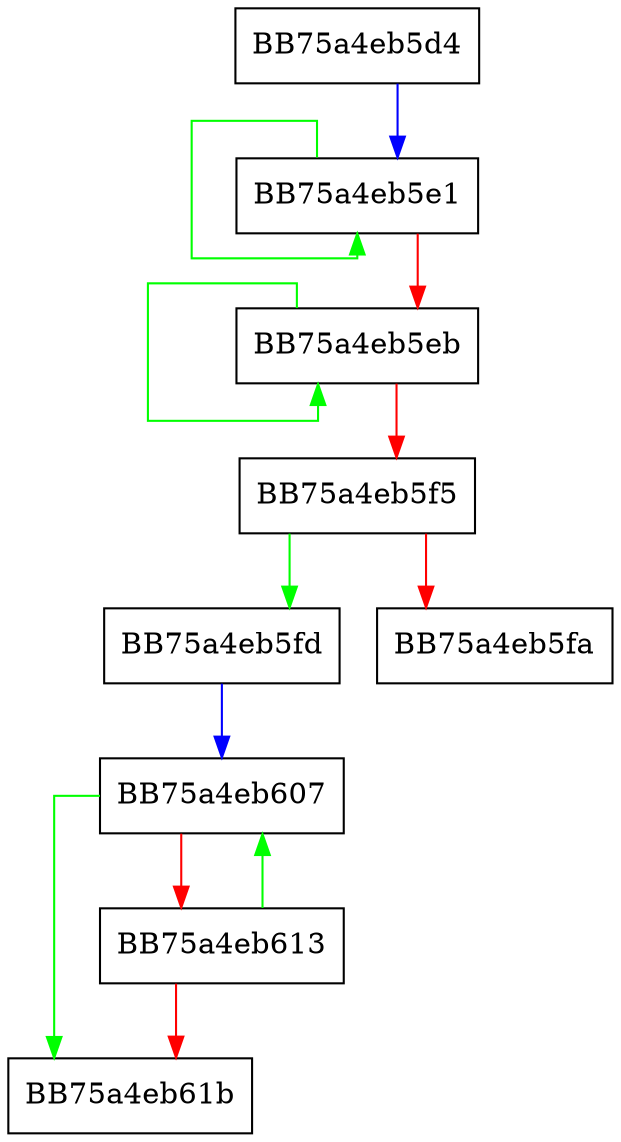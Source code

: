 digraph wcsEndsWith {
  node [shape="box"];
  graph [splines=ortho];
  BB75a4eb5d4 -> BB75a4eb5e1 [color="blue"];
  BB75a4eb5e1 -> BB75a4eb5e1 [color="green"];
  BB75a4eb5e1 -> BB75a4eb5eb [color="red"];
  BB75a4eb5eb -> BB75a4eb5eb [color="green"];
  BB75a4eb5eb -> BB75a4eb5f5 [color="red"];
  BB75a4eb5f5 -> BB75a4eb5fd [color="green"];
  BB75a4eb5f5 -> BB75a4eb5fa [color="red"];
  BB75a4eb5fd -> BB75a4eb607 [color="blue"];
  BB75a4eb607 -> BB75a4eb61b [color="green"];
  BB75a4eb607 -> BB75a4eb613 [color="red"];
  BB75a4eb613 -> BB75a4eb607 [color="green"];
  BB75a4eb613 -> BB75a4eb61b [color="red"];
}